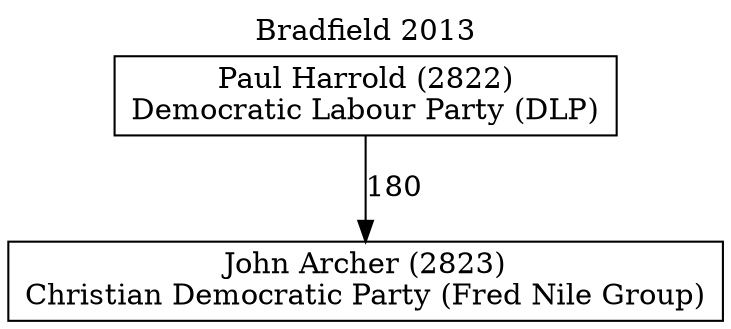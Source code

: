 // House preference flow
digraph "John Archer (2823)_Bradfield_2013" {
	graph [label="Bradfield 2013" labelloc=t mclimit=10]
	node [shape=box]
	"John Archer (2823)" [label="John Archer (2823)
Christian Democratic Party (Fred Nile Group)"]
	"Paul Harrold (2822)" [label="Paul Harrold (2822)
Democratic Labour Party (DLP)"]
	"Paul Harrold (2822)" -> "John Archer (2823)" [label=180]
}
